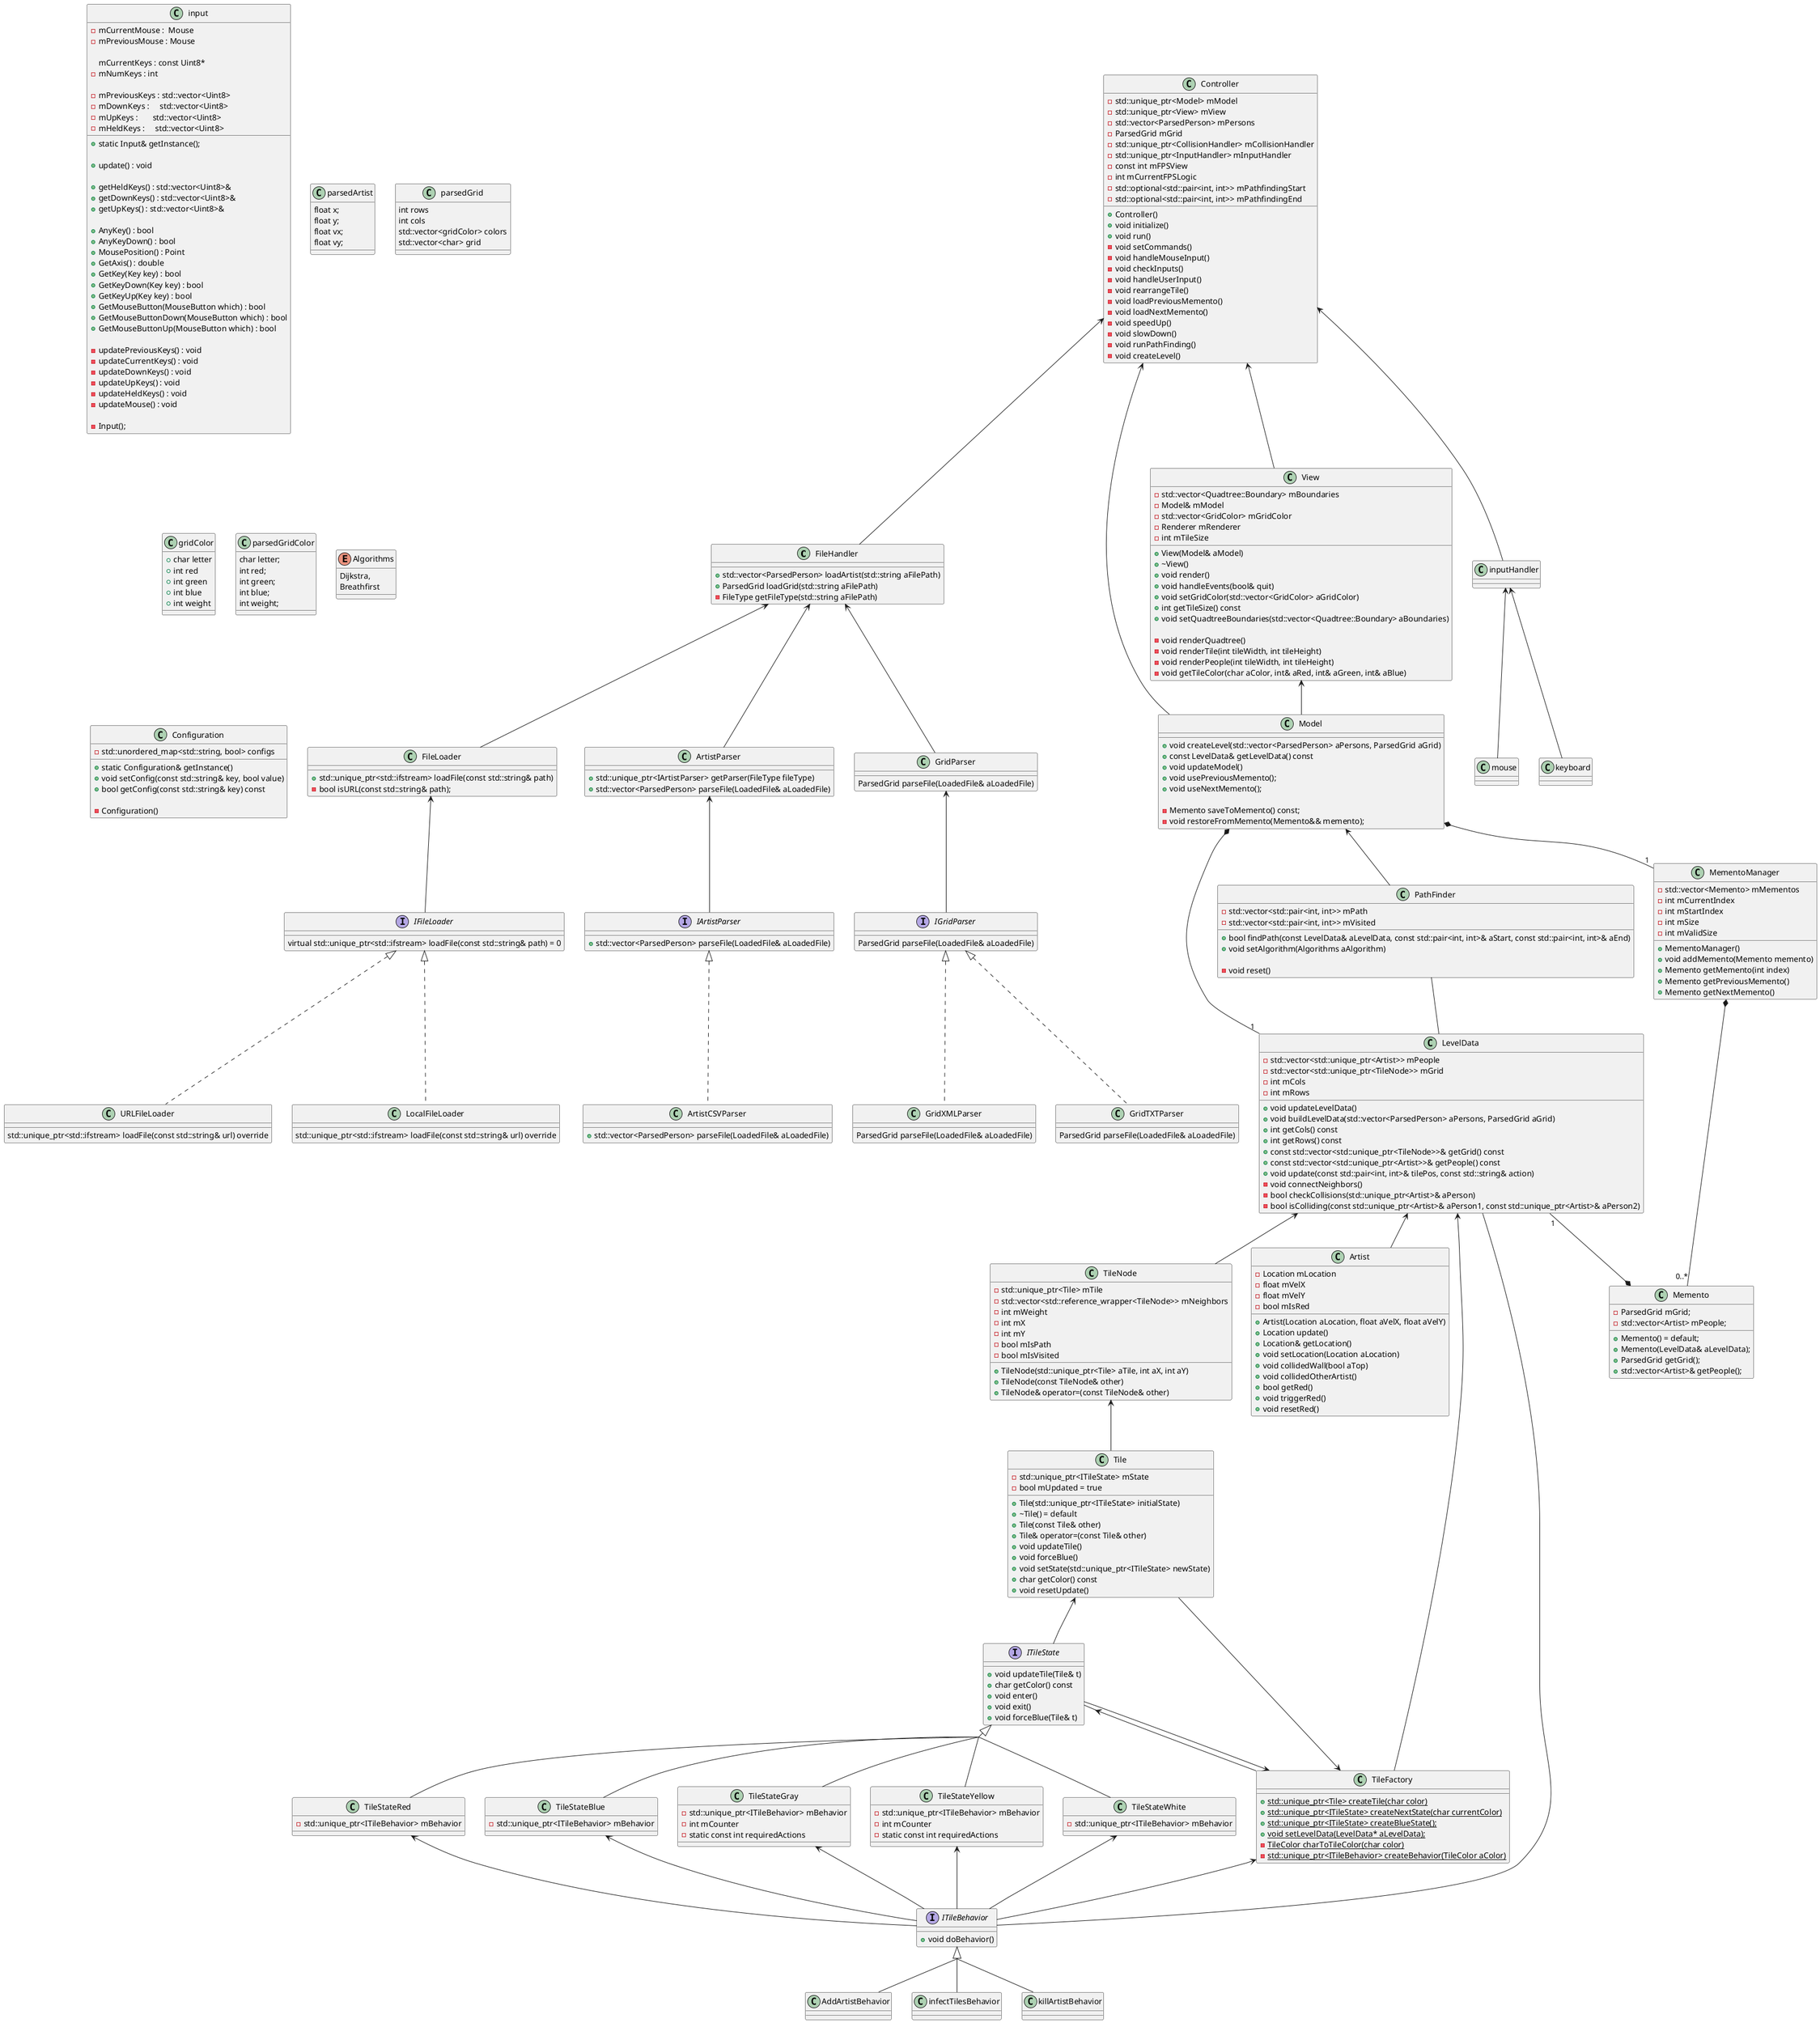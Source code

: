 @startuml classDiagram

' skinparam backgroundColor #1e1e1e
' skinparam classBackgroundColor #2b2b2b
' skinparam classBorderColor #555555
' skinparam classFontColor #ffffff
' skinparam attributeFontColor #b3b3b3
' skinparam operationFontColor #b3b3b3
' skinparam arrowColor #ffffff
' skinparam noteBackgroundColor #333333
' skinparam noteFontColor #ffffff
skinparam groupInheritance 3

class FileHandler {
    +std::vector<ParsedPerson> loadArtist(std::string aFilePath)
    +ParsedGrid loadGrid(std::string aFilePath)
    -FileType getFileType(std::string aFilePath)
}

class FileLoader{
    + std::unique_ptr<std::ifstream> loadFile(const std::string& path)
    - bool isURL(const std::string& path);
}

interface IFileLoader{
    virtual std::unique_ptr<std::ifstream> loadFile(const std::string& path) = 0
}

class URLFileLoader{
    std::unique_ptr<std::ifstream> loadFile(const std::string& url) override
}

class LocalFileLoader{
    std::unique_ptr<std::ifstream> loadFile(const std::string& url) override
}

class ArtistParser {
    + std::unique_ptr<IArtistParser> getParser(FileType fileType)
    + std::vector<ParsedPerson> parseFile(LoadedFile& aLoadedFile)
}

interface IArtistParser {
    + std::vector<ParsedPerson> parseFile(LoadedFile& aLoadedFile)
}

class ArtistCSVParser{
    + std::vector<ParsedPerson> parseFile(LoadedFile& aLoadedFile)
}

class GridParser{
    ParsedGrid parseFile(LoadedFile& aLoadedFile)
}

interface IGridParser{
    ParsedGrid parseFile(LoadedFile& aLoadedFile)
}

class GridXMLParser{
    ParsedGrid parseFile(LoadedFile& aLoadedFile)
}

class GridTXTParser{
    ParsedGrid parseFile(LoadedFile& aLoadedFile)
}

' class ArtistParser {
    '     +std::unique_ptr<IArtistParser> getParser(FileType fileType)
    '     +std::vector<ParsedPerson> parseFile(LoadedFile& aLoadedFile)
    '
    '
' }

class Controller {
    +Controller()
    +void initialize()
    +void run()
    -void setCommands()
    -void handleMouseInput()
    -void checkInputs()
    -void handleUserInput()
    -void rearrangeTile()
    -void loadPreviousMemento()
    -void loadNextMemento()
    -void speedUp()
    -void slowDown()
    -void runPathFinding()
    -void createLevel()

    -std::unique_ptr<Model> mModel
    -std::unique_ptr<View> mView
    -std::vector<ParsedPerson> mPersons
    -ParsedGrid mGrid
    -std::unique_ptr<CollisionHandler> mCollisionHandler
    -std::unique_ptr<InputHandler> mInputHandler
    -const int mFPSView
    -int mCurrentFPSLogic
    -std::optional<std::pair<int, int>> mPathfindingStart
    -std::optional<std::pair<int, int>> mPathfindingEnd
}

class Model{
    +void createLevel(std::vector<ParsedPerson> aPersons, ParsedGrid aGrid)
    +const LevelData& getLevelData() const
    +void updateModel()
    +void usePreviousMemento();
    +void useNextMemento();

    -Memento saveToMemento() const;
    -void restoreFromMemento(Memento&& memento);
}

class LevelData{
    +void updateLevelData()
    +void buildLevelData(std::vector<ParsedPerson> aPersons, ParsedGrid aGrid)
    +int getCols() const
    +int getRows() const
    +const std::vector<std::unique_ptr<TileNode>>& getGrid() const
    +const std::vector<std::unique_ptr<Artist>>& getPeople() const
    +void update(const std::pair<int, int>& tilePos, const std::string& action)

    -std::vector<std::unique_ptr<Artist>> mPeople
    -std::vector<std::unique_ptr<TileNode>> mGrid
    -int mCols
    -int mRows

    -void connectNeighbors()
    -bool checkCollisions(std::unique_ptr<Artist>& aPerson)
    -bool isColliding(const std::unique_ptr<Artist>& aPerson1, const std::unique_ptr<Artist>& aPerson2)
}

class TileNode{
    +TileNode(std::unique_ptr<Tile> aTile, int aX, int aY)
    +TileNode(const TileNode& other)
    +TileNode& operator=(const TileNode& other)

    -std::unique_ptr<Tile> mTile
    -std::vector<std::reference_wrapper<TileNode>> mNeighbors
    -int mWeight
    -int mX
    -int mY
    -bool mIsPath
    -bool mIsVisited
}

class Tile{
    +Tile(std::unique_ptr<ITileState> initialState)
    +~Tile() = default
    +Tile(const Tile& other)
    +Tile& operator=(const Tile& other)
    +void updateTile()
    +void forceBlue()
    +void setState(std::unique_ptr<ITileState> newState)
    +char getColor() const
    +void resetUpdate()

    -std::unique_ptr<ITileState> mState
    -bool mUpdated = true
}

interface ITileState{
    +void updateTile(Tile& t)
    +char getColor() const
    +void enter()
    +void exit()
    +void forceBlue(Tile& t)
}

class TileStateRed{
    -std::unique_ptr<ITileBehavior> mBehavior
}

class TileStateBlue{
    -std::unique_ptr<ITileBehavior> mBehavior
}

class TileStateGray{
    -std::unique_ptr<ITileBehavior> mBehavior
    -int mCounter
    -static const int requiredActions
}

class TileStateYellow{
    -std::unique_ptr<ITileBehavior> mBehavior
    -int mCounter
    -static const int requiredActions
}

class TileStateWhite{
    -std::unique_ptr<ITileBehavior> mBehavior
}

interface ITileBehavior {
    +void doBehavior()
}

class AddArtistBehavior{
}

class infectTilesBehavior{
}

class killArtistBehavior{
}

class Artist {
    +Artist(Location aLocation, float aVelX, float aVelY)
    +Location update()
    +Location& getLocation()
    +void setLocation(Location aLocation)
    +void collidedWall(bool aTop)
    +void collidedOtherArtist()
    +bool getRed()
    +void triggerRed()
    +void resetRed()

    -Location mLocation
    -float mVelX
    -float mVelY
    -bool mIsRed

    ' class Location {
        '     +float mX
        '     +float mY
        '
    ' }
}

class input{
    + static Input& getInstance();

    + update() : void

    + getHeldKeys() : std::vector<Uint8>& 
    + getDownKeys() : std::vector<Uint8>& 
    + getUpKeys() : std::vector<Uint8>& 

    + AnyKey() : bool 
    + AnyKeyDown() : bool 
    + MousePosition() : Point 
    + GetAxis() : double 
    + GetKey(Key key) : bool 
    + GetKeyDown(Key key) : bool 
    + GetKeyUp(Key key) : bool 
    + GetMouseButton(MouseButton which) : bool 
    + GetMouseButtonDown(MouseButton which) : bool 
    + GetMouseButtonUp(MouseButton which) : bool 

    - updatePreviousKeys() : void 
    - updateCurrentKeys() : void 
    - updateDownKeys() : void 
    - updateUpKeys() : void 
    - updateHeldKeys() : void 
    - updateMouse() : void 

    - Input();

    - mCurrentMouse :  Mouse 
    - mPreviousMouse : Mouse 

    mCurrentKeys : const Uint8* 
    - mNumKeys : int

    - mPreviousKeys : std::vector<Uint8> 
    - mDownKeys :     std::vector<Uint8> 
    - mUpKeys :       std::vector<Uint8> 
    - mHeldKeys :     std::vector<Uint8> 
}


class TileFactory{
    + {static} std::unique_ptr<Tile> createTile(char color)
    + {static} std::unique_ptr<ITileState> createNextState(char currentColor)
    + {static} std::unique_ptr<ITileState> createBlueState();
    + {static} void setLevelData(LevelData* aLevelData);
    - {static} TileColor charToTileColor(char color)
    - {static} std::unique_ptr<ITileBehavior> createBehavior(TileColor aColor)
}

class View {
    +View(Model& aModel)
    +~View()
    +void render()
    +void handleEvents(bool& quit)
    +void setGridColor(std::vector<GridColor> aGridColor)
    +int getTileSize() const
    +void setQuadtreeBoundaries(std::vector<Quadtree::Boundary> aBoundaries)

    -void renderQuadtree()
    -void renderTile(int tileWidth, int tileHeight)
    -void renderPeople(int tileWidth, int tileHeight)
    -void getTileColor(char aColor, int& aRed, int& aGreen, int& aBlue)

    -std::vector<Quadtree::Boundary> mBoundaries
    -Model& mModel
    -std::vector<GridColor> mGridColor
    -Renderer mRenderer
    -int mTileSize
}

class parsedArtist{
    float x;
    float y;
    float vx;
    float vy;
}

' vector<char> parsedTile()

class parsedGrid{
    int rows
    int cols
    std::vector<gridColor> colors
    std::vector<char> grid
}

class gridColor{
    +char letter
    +int red
    +int green
    +int blue
    +int weight
}

class parsedGridColor{
    char letter;
    int red;
    int green;
    int blue;
    int weight;
}

class PathFinder{
    +bool findPath(const LevelData& aLevelData, const std::pair<int, int>& aStart, const std::pair<int, int>& aEnd)
    +void setAlgorithm(Algorithms aAlgorithm)

    -void reset()

    -std::vector<std::pair<int, int>> mPath
    -std::vector<std::pair<int, int>> mVisited

}

enum Algorithms{
    Dijkstra,
    Breathfirst
}

class Memento {
    + Memento() = default;
    + Memento(LevelData& aLevelData);
    + ParsedGrid getGrid();
    + std::vector<Artist>& getPeople();

    - ParsedGrid mGrid; 
    - std::vector<Artist> mPeople;
}

class MementoManager {
    +MementoManager()
    +void addMemento(Memento memento)
    +Memento getMemento(int index)
    +Memento getPreviousMemento()
    +Memento getNextMemento()

    -std::vector<Memento> mMementos
    -int mCurrentIndex
    -int mStartIndex
    -int mSize
    -int mValidSize
}

class Configuration {
    +static Configuration& getInstance()
    +void setConfig(const std::string& key, bool value)
    +bool getConfig(const std::string& key) const

    -Configuration()
    -std::unordered_map<std::string, bool> configs
}


Controller <-- FileHandler
Controller <-- Model
Controller <-- inputHandler
Controller <-- View
View <-- Model

' Model
Model *-- "1" LevelData
Model <-- PathFinder
PathFinder -- LevelData

LevelData <-- TileNode
TileNode <-- Tile
Tile <-- ITileState
ITileState <|.. TileStateRed
ITileState <|.. TileStateBlue
ITileState <|.. TileStateGray
ITileState <|.. TileStateYellow
ITileState <|.. TileStateWhite
ITileState <-- TileFactory

TileStateRed <-- ITileBehavior
TileStateBlue <-- ITileBehavior
TileStateGray <-- ITileBehavior
TileStateYellow <-- ITileBehavior
TileStateWhite <-- ITileBehavior

ITileBehavior <|.. AddArtistBehavior
ITileBehavior <|.. infectTilesBehavior
ITileBehavior <|.. killArtistBehavior
ITileBehavior -- LevelData

LevelData <-- Artist

Model *-- "1" MementoManager
LevelData "1" --* Memento
MementoManager *-- "0..*" Memento

LevelData <-- TileFactory
TileFactory <-- Tile
TileFactory <-- ITileState
TileFactory <-- ITileBehavior

' FileHandler
FileHandler <-- FileLoader
FileLoader <-- IFileLoader
IFileLoader <|.. URLFileLoader
IFileLoader <|.. LocalFileLoader

' Parser
FileHandler <-- ArtistParser
FileHandler <-- GridParser

ArtistParser <-- IArtistParser
IArtistParser <|.. ArtistCSVParser

GridParser <-- IGridParser
IGridParser <|.. GridTXTParser
IGridParser <|.. GridXMLParser


' inputHandler
inputHandler <-- mouse
inputHandler <-- keyboard

@enduml
